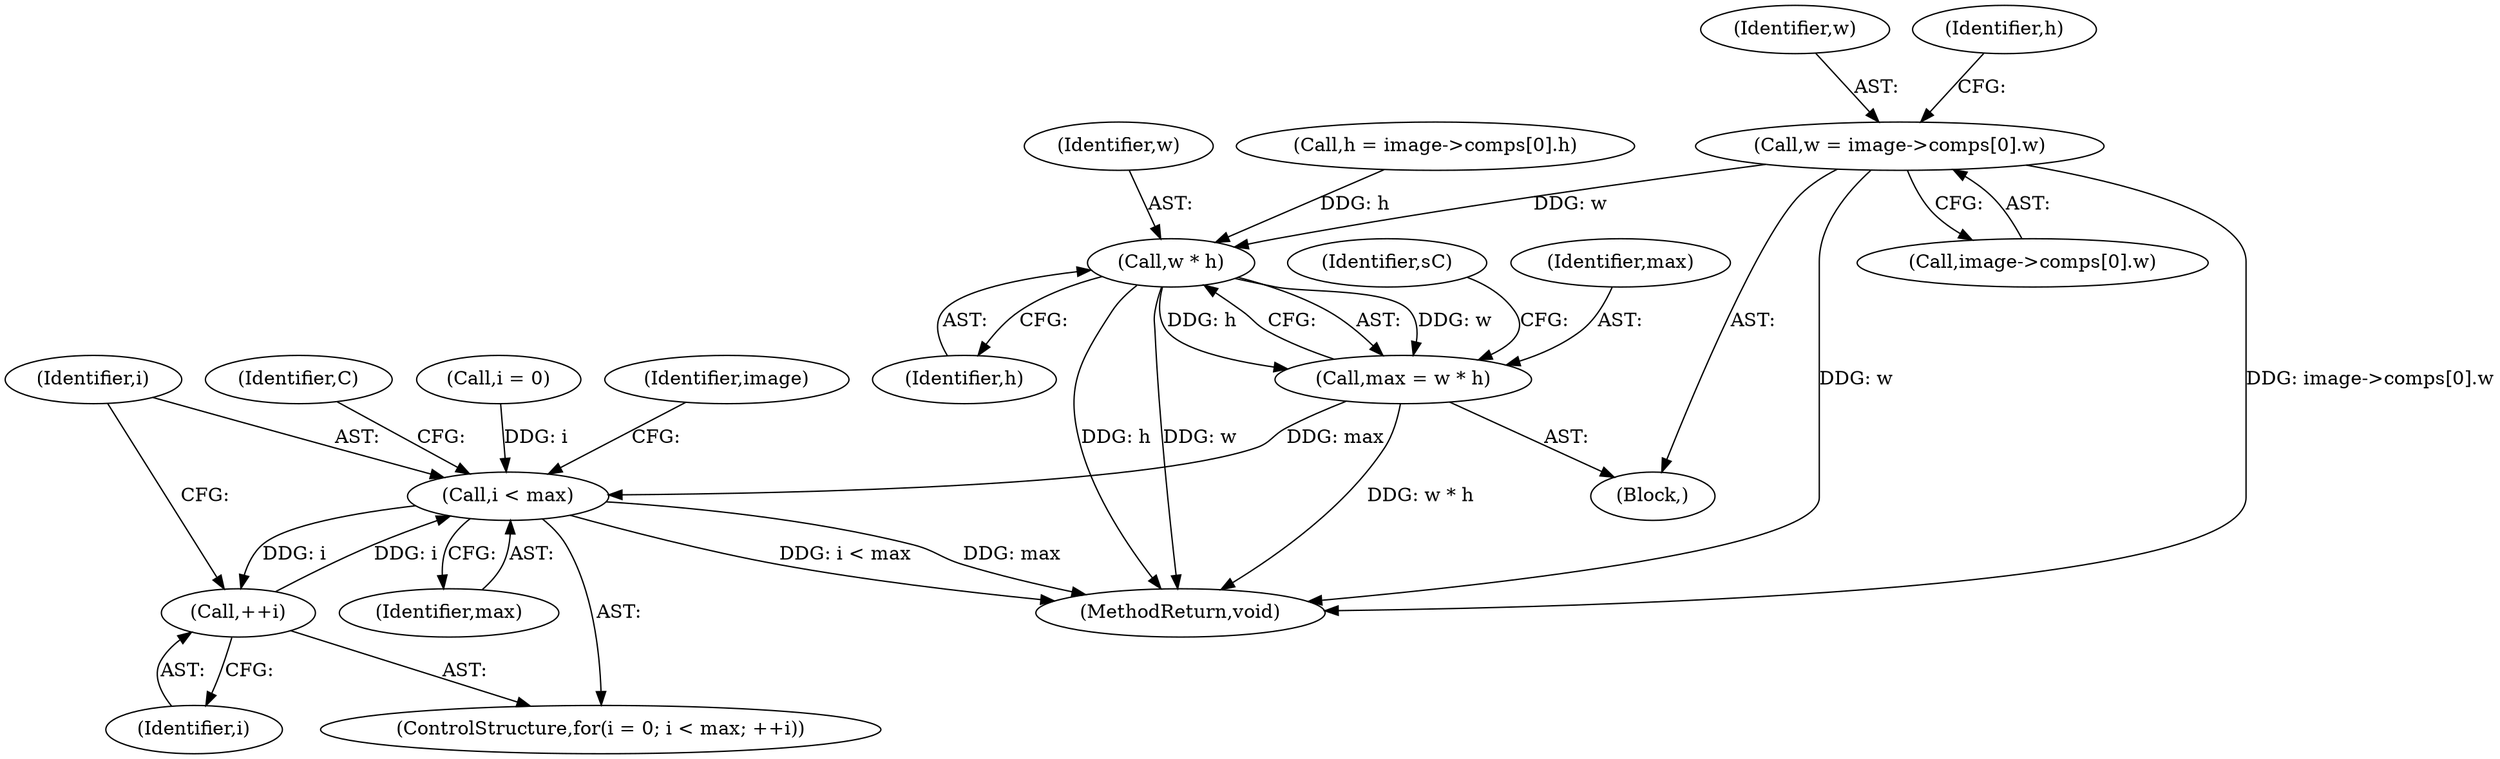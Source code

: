 digraph "0_openjpeg_162f6199c0cd3ec1c6c6dc65e41b2faab92b2d91@array" {
"1000122" [label="(Call,w = image->comps[0].w)"];
"1000251" [label="(Call,w * h)"];
"1000249" [label="(Call,max = w * h)"];
"1000326" [label="(Call,i < max)"];
"1000329" [label="(Call,++i)"];
"1000550" [label="(MethodReturn,void)"];
"1000328" [label="(Identifier,max)"];
"1000122" [label="(Call,w = image->comps[0].w)"];
"1000323" [label="(Call,i = 0)"];
"1000251" [label="(Call,w * h)"];
"1000329" [label="(Call,++i)"];
"1000322" [label="(ControlStructure,for(i = 0; i < max; ++i))"];
"1000327" [label="(Identifier,i)"];
"1000249" [label="(Call,max = w * h)"];
"1000252" [label="(Identifier,w)"];
"1000109" [label="(Block,)"];
"1000330" [label="(Identifier,i)"];
"1000131" [label="(Call,h = image->comps[0].h)"];
"1000253" [label="(Identifier,h)"];
"1000326" [label="(Call,i < max)"];
"1000467" [label="(Identifier,image)"];
"1000123" [label="(Identifier,w)"];
"1000132" [label="(Identifier,h)"];
"1000255" [label="(Identifier,sC)"];
"1000124" [label="(Call,image->comps[0].w)"];
"1000250" [label="(Identifier,max)"];
"1000333" [label="(Identifier,C)"];
"1000122" -> "1000109"  [label="AST: "];
"1000122" -> "1000124"  [label="CFG: "];
"1000123" -> "1000122"  [label="AST: "];
"1000124" -> "1000122"  [label="AST: "];
"1000132" -> "1000122"  [label="CFG: "];
"1000122" -> "1000550"  [label="DDG: w"];
"1000122" -> "1000550"  [label="DDG: image->comps[0].w"];
"1000122" -> "1000251"  [label="DDG: w"];
"1000251" -> "1000249"  [label="AST: "];
"1000251" -> "1000253"  [label="CFG: "];
"1000252" -> "1000251"  [label="AST: "];
"1000253" -> "1000251"  [label="AST: "];
"1000249" -> "1000251"  [label="CFG: "];
"1000251" -> "1000550"  [label="DDG: h"];
"1000251" -> "1000550"  [label="DDG: w"];
"1000251" -> "1000249"  [label="DDG: w"];
"1000251" -> "1000249"  [label="DDG: h"];
"1000131" -> "1000251"  [label="DDG: h"];
"1000249" -> "1000109"  [label="AST: "];
"1000250" -> "1000249"  [label="AST: "];
"1000255" -> "1000249"  [label="CFG: "];
"1000249" -> "1000550"  [label="DDG: w * h"];
"1000249" -> "1000326"  [label="DDG: max"];
"1000326" -> "1000322"  [label="AST: "];
"1000326" -> "1000328"  [label="CFG: "];
"1000327" -> "1000326"  [label="AST: "];
"1000328" -> "1000326"  [label="AST: "];
"1000333" -> "1000326"  [label="CFG: "];
"1000467" -> "1000326"  [label="CFG: "];
"1000326" -> "1000550"  [label="DDG: i < max"];
"1000326" -> "1000550"  [label="DDG: max"];
"1000329" -> "1000326"  [label="DDG: i"];
"1000323" -> "1000326"  [label="DDG: i"];
"1000326" -> "1000329"  [label="DDG: i"];
"1000329" -> "1000322"  [label="AST: "];
"1000329" -> "1000330"  [label="CFG: "];
"1000330" -> "1000329"  [label="AST: "];
"1000327" -> "1000329"  [label="CFG: "];
}
